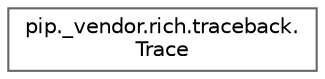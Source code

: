 digraph "Graphical Class Hierarchy"
{
 // LATEX_PDF_SIZE
  bgcolor="transparent";
  edge [fontname=Helvetica,fontsize=10,labelfontname=Helvetica,labelfontsize=10];
  node [fontname=Helvetica,fontsize=10,shape=box,height=0.2,width=0.4];
  rankdir="LR";
  Node0 [id="Node000000",label="pip._vendor.rich.traceback.\lTrace",height=0.2,width=0.4,color="grey40", fillcolor="white", style="filled",URL="$de/d0f/classpip_1_1__vendor_1_1rich_1_1traceback_1_1Trace.html",tooltip=" "];
}
